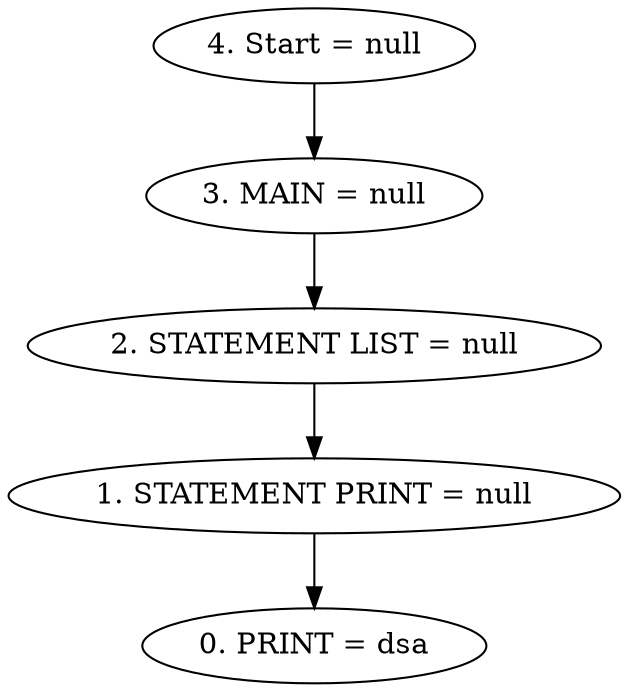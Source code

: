 digraph G {
"4. Start = null"->"3. MAIN = null"
"3. MAIN = null"->"2. STATEMENT LIST = null"
"2. STATEMENT LIST = null"->"1. STATEMENT PRINT = null"
"1. STATEMENT PRINT = null"->"0. PRINT = dsa"


}
